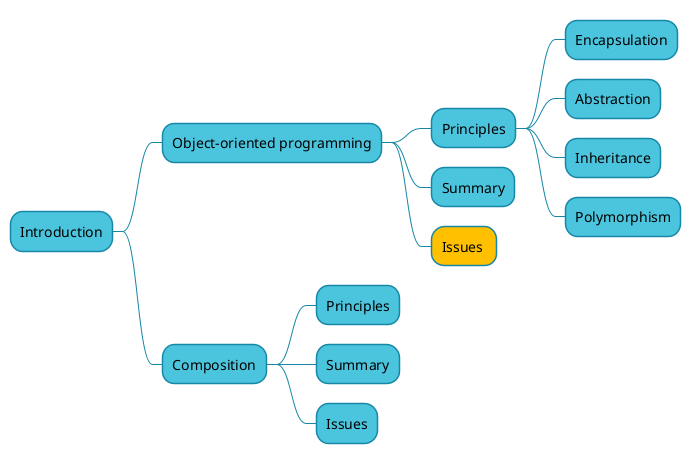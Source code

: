 @startmindmap
<style>
mindmapDiagram {
    node {
        BackgroundColor #4bc5de
        LineColor #1687a6
    }
    .current {
      BackGroundColor #ffc000
    }
    arrow {
      LineColor #1687a6
    }
}
</style>
* Introduction
** Object-oriented programming
*** Principles
**** Encapsulation
**** Abstraction
**** Inheritance
**** Polymorphism
*** Summary
*** Issues <<current>>
** Composition
*** Principles
*** Summary
*** Issues
@endmindmap
